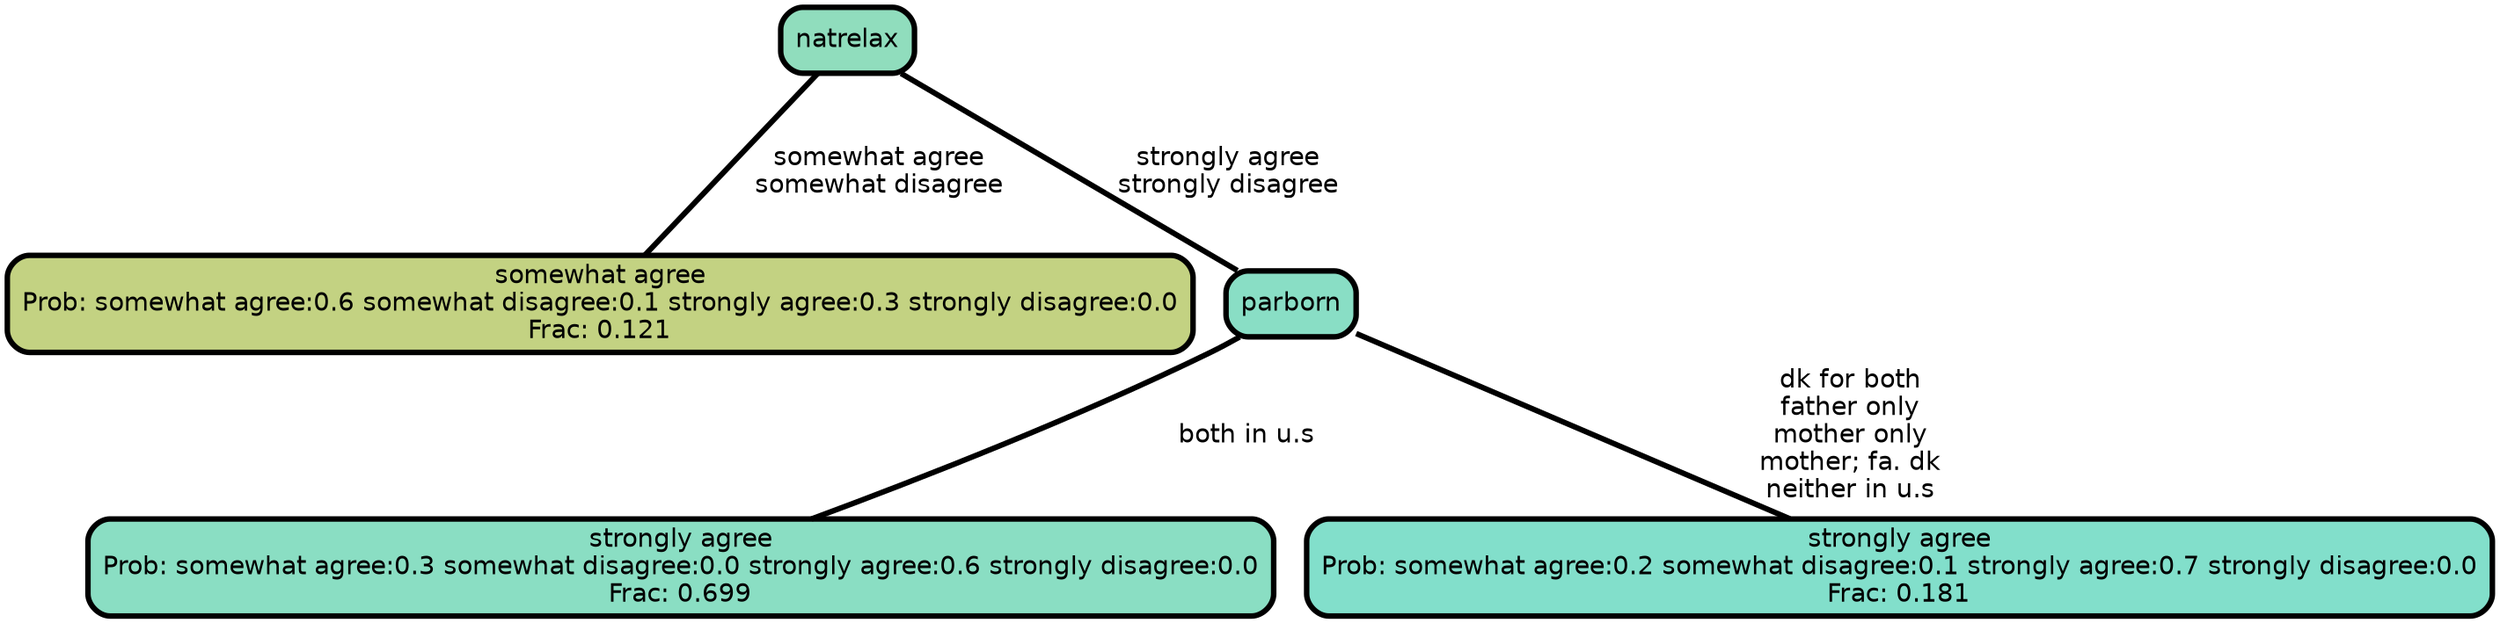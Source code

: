 graph Tree {
node [shape=box, style="filled, rounded",color="black",penwidth="3",fontcolor="black",                 fontname=helvetica] ;
graph [ranksep="0 equally", splines=straight,                 bgcolor=transparent, dpi=200] ;
edge [fontname=helvetica, color=black] ;
0 [label="somewhat agree
Prob: somewhat agree:0.6 somewhat disagree:0.1 strongly agree:0.3 strongly disagree:0.0
Frac: 0.121", fillcolor="#c3d282"] ;
1 [label="natrelax", fillcolor="#90ddbd"] ;
2 [label="strongly agree
Prob: somewhat agree:0.3 somewhat disagree:0.0 strongly agree:0.6 strongly disagree:0.0
Frac: 0.699", fillcolor="#8adec3"] ;
3 [label="parborn", fillcolor="#89dec5"] ;
4 [label="strongly agree
Prob: somewhat agree:0.2 somewhat disagree:0.1 strongly agree:0.7 strongly disagree:0.0
Frac: 0.181", fillcolor="#82dfcb"] ;
1 -- 0 [label=" somewhat agree\n somewhat disagree",penwidth=3] ;
1 -- 3 [label=" strongly agree\n strongly disagree",penwidth=3] ;
3 -- 2 [label=" both in u.s",penwidth=3] ;
3 -- 4 [label=" dk for both\n father only\n mother only\n mother; fa. dk\n neither in u.s",penwidth=3] ;
{rank = same;}}